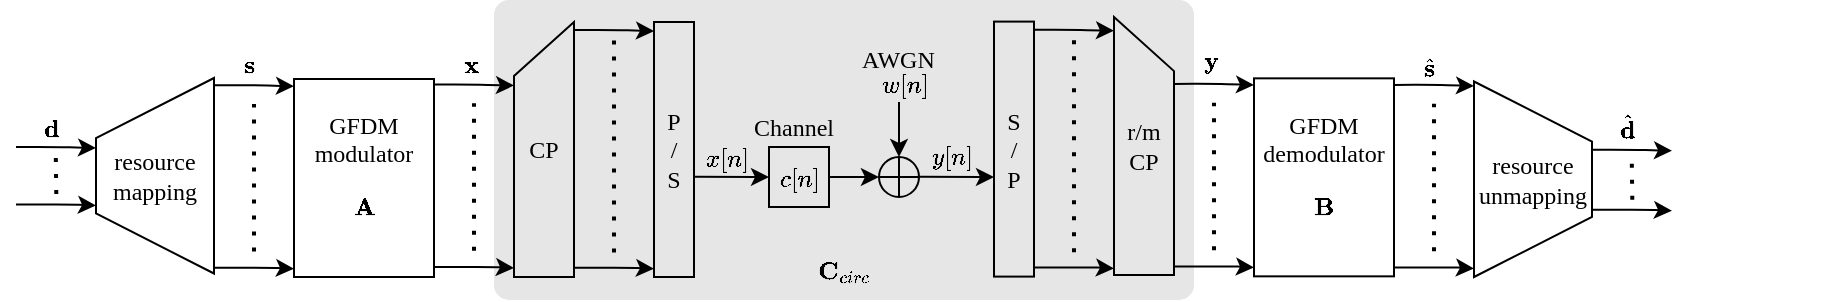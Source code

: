 <mxfile version="13.9.9" type="device"><diagram id="kgpKYQtTHZ0yAKxKKP6v" name="Page-1"><mxGraphModel dx="1106" dy="860" grid="1" gridSize="10" guides="1" tooltips="1" connect="1" arrows="1" fold="1" page="1" pageScale="1" pageWidth="850" pageHeight="1100" math="1" shadow="0"><root><mxCell id="0"/><mxCell id="1" parent="0"/><mxCell id="hkhzS2_KRgTPWEiNly8_-1" value="" style="rounded=1;whiteSpace=wrap;html=1;strokeColor=none;fillColor=#E6E6E6;arcSize=5;" parent="1" vertex="1"><mxGeometry x="260" y="180" width="350" height="150" as="geometry"/></mxCell><mxCell id="mlKEXU8RvEvhg793acPe-8" value="&lt;span style=&quot;color: rgb(0, 0, 0); font-size: 12px; font-style: normal; font-weight: 400; letter-spacing: normal; text-align: center; text-indent: 0px; text-transform: none; word-spacing: 0px; background-color: rgb(248, 249, 250); display: inline; float: none;&quot;&gt;$$\mathbf{d}$$&lt;/span&gt;" style="text;whiteSpace=wrap;html=1;fontFamily=Times New Roman;" parent="1" vertex="1"><mxGeometry x="33" y="219" width="10" height="40" as="geometry"/></mxCell><mxCell id="mlKEXU8RvEvhg793acPe-23" value="P&lt;br&gt;/&lt;br&gt;S" style="rounded=0;whiteSpace=wrap;html=1;fontFamily=Times New Roman;fillColor=none;" parent="1" vertex="1"><mxGeometry x="340" y="191" width="20" height="127.5" as="geometry"/></mxCell><mxCell id="mlKEXU8RvEvhg793acPe-68" style="edgeStyle=orthogonalEdgeStyle;rounded=0;orthogonalLoop=1;jettySize=auto;html=1;entryX=0.855;entryY=0.855;entryDx=0;entryDy=0;entryPerimeter=0;fontSize=24;fontFamily=Times New Roman;" parent="1" source="mlKEXU8RvEvhg793acPe-25" target="mlKEXU8RvEvhg793acPe-44" edge="1"><mxGeometry relative="1" as="geometry"/></mxCell><mxCell id="mlKEXU8RvEvhg793acPe-25" value="&lt;span&gt;$$c[n]$$&lt;/span&gt;" style="rounded=0;whiteSpace=wrap;html=1;fontFamily=Times New Roman;fillColor=none;" parent="1" vertex="1"><mxGeometry x="397.5" y="253.5" width="30" height="30" as="geometry"/></mxCell><mxCell id="mlKEXU8RvEvhg793acPe-42" value="&lt;span style=&quot;color: rgb(0 , 0 , 0) ; font-size: 12px ; font-style: normal ; font-weight: 400 ; letter-spacing: normal ; text-align: center ; text-indent: 0px ; text-transform: none ; word-spacing: 0px ; background-color: rgb(248 , 249 , 250) ; display: inline ; float: none&quot;&gt;$$y[n]$$&lt;/span&gt;" style="text;whiteSpace=wrap;html=1;fontFamily=Times New Roman;" parent="1" vertex="1"><mxGeometry x="477" y="232.05" width="12" height="40" as="geometry"/></mxCell><mxCell id="mlKEXU8RvEvhg793acPe-44" value="" style="verticalLabelPosition=bottom;verticalAlign=top;html=1;shape=mxgraph.flowchart.or;rounded=0;direction=south;rotation=45;fontFamily=Times New Roman;fillColor=none;" parent="1" vertex="1"><mxGeometry x="452.5" y="258.5" width="20" height="20" as="geometry"/></mxCell><mxCell id="mlKEXU8RvEvhg793acPe-60" value="&lt;span style=&quot;color: rgb(0 , 0 , 0) ; font-size: 12px ; font-style: normal ; font-weight: 400 ; letter-spacing: normal ; text-align: center ; text-indent: 0px ; text-transform: none ; word-spacing: 0px ; background-color: rgb(248 , 249 , 250) ; display: inline ; float: none&quot;&gt;$$w[n]$$&lt;/span&gt;" style="text;whiteSpace=wrap;html=1;fontFamily=Times New Roman;" parent="1" vertex="1"><mxGeometry x="451.5" y="195.5" width="20" height="40" as="geometry"/></mxCell><mxCell id="mlKEXU8RvEvhg793acPe-69" value="" style="endArrow=classic;html=1;fontSize=24;entryX=0.145;entryY=0.855;entryDx=0;entryDy=0;entryPerimeter=0;fontFamily=Times New Roman;" parent="1" target="mlKEXU8RvEvhg793acPe-44" edge="1"><mxGeometry width="50" height="50" relative="1" as="geometry"><mxPoint x="462.5" y="231" as="sourcePoint"/><mxPoint x="439.5" y="284.5" as="targetPoint"/></mxGeometry></mxCell><mxCell id="PncQOkQU8mbkIJzHWDiO-9" value="" style="edgeStyle=orthogonalEdgeStyle;orthogonalLoop=1;jettySize=auto;html=1;fontFamily=Times New Roman;" parent="1" edge="1"><mxGeometry relative="1" as="geometry"><mxPoint x="21" y="253.51" as="sourcePoint"/><mxPoint x="61" y="254.01" as="targetPoint"/><Array as="points"><mxPoint x="41" y="253.49"/></Array></mxGeometry></mxCell><mxCell id="PncQOkQU8mbkIJzHWDiO-10" value="" style="endArrow=none;dashed=1;html=1;dashPattern=1 3;strokeWidth=2;fontFamily=Times New Roman;" parent="1" edge="1"><mxGeometry width="50" height="50" relative="1" as="geometry"><mxPoint x="41.15" y="277.02" as="sourcePoint"/><mxPoint x="40.85" y="254.52" as="targetPoint"/></mxGeometry></mxCell><mxCell id="PncQOkQU8mbkIJzHWDiO-11" value="" style="edgeStyle=orthogonalEdgeStyle;orthogonalLoop=1;jettySize=auto;html=1;fontFamily=Times New Roman;" parent="1" edge="1"><mxGeometry relative="1" as="geometry"><mxPoint x="21" y="282.26" as="sourcePoint"/><mxPoint x="61" y="282.74" as="targetPoint"/><Array as="points"><mxPoint x="51" y="282.76"/><mxPoint x="51" y="282.76"/></Array></mxGeometry></mxCell><mxCell id="PncQOkQU8mbkIJzHWDiO-13" value="" style="edgeStyle=orthogonalEdgeStyle;orthogonalLoop=1;jettySize=auto;html=1;fontFamily=Times New Roman;" parent="1" edge="1"><mxGeometry relative="1" as="geometry"><mxPoint x="230" y="222.25" as="sourcePoint"/><mxPoint x="270" y="222.75" as="targetPoint"/><Array as="points"><mxPoint x="250" y="222.23"/></Array></mxGeometry></mxCell><mxCell id="PncQOkQU8mbkIJzHWDiO-14" value="" style="edgeStyle=orthogonalEdgeStyle;orthogonalLoop=1;jettySize=auto;html=1;fontFamily=Times New Roman;" parent="1" edge="1"><mxGeometry relative="1" as="geometry"><mxPoint x="230" y="313.52" as="sourcePoint"/><mxPoint x="270" y="314" as="targetPoint"/><Array as="points"><mxPoint x="260" y="314.02"/><mxPoint x="260" y="314.02"/></Array></mxGeometry></mxCell><mxCell id="PncQOkQU8mbkIJzHWDiO-15" value="" style="endArrow=none;dashed=1;html=1;dashPattern=1 3;strokeWidth=2;fontFamily=Times New Roman;" parent="1" edge="1"><mxGeometry width="50" height="50" relative="1" as="geometry"><mxPoint x="250" y="305.38" as="sourcePoint"/><mxPoint x="250.0" y="231.63" as="targetPoint"/></mxGeometry></mxCell><mxCell id="PncQOkQU8mbkIJzHWDiO-17" value="&lt;span&gt;CP&lt;/span&gt;" style="shape=manualInput;whiteSpace=wrap;html=1;size=27;fontFamily=Times New Roman;fillColor=none;" parent="1" vertex="1"><mxGeometry x="270" y="191" width="30" height="127.5" as="geometry"/></mxCell><mxCell id="PncQOkQU8mbkIJzHWDiO-18" value="" style="edgeStyle=orthogonalEdgeStyle;orthogonalLoop=1;jettySize=auto;html=1;fontFamily=Times New Roman;" parent="1" edge="1"><mxGeometry relative="1" as="geometry"><mxPoint x="300" y="195.03" as="sourcePoint"/><mxPoint x="340" y="195.53" as="targetPoint"/><Array as="points"><mxPoint x="320" y="195.01"/></Array></mxGeometry></mxCell><mxCell id="PncQOkQU8mbkIJzHWDiO-19" value="" style="edgeStyle=orthogonalEdgeStyle;orthogonalLoop=1;jettySize=auto;html=1;fontFamily=Times New Roman;" parent="1" edge="1"><mxGeometry relative="1" as="geometry"><mxPoint x="300" y="313.89" as="sourcePoint"/><mxPoint x="340" y="314.37" as="targetPoint"/><Array as="points"><mxPoint x="330" y="314.39"/><mxPoint x="330" y="314.39"/></Array></mxGeometry></mxCell><mxCell id="PncQOkQU8mbkIJzHWDiO-20" value="" style="endArrow=none;dashed=1;html=1;dashPattern=1 3;strokeWidth=2;fontFamily=Times New Roman;" parent="1" edge="1"><mxGeometry width="50" height="50" relative="1" as="geometry"><mxPoint x="320" y="306.25" as="sourcePoint"/><mxPoint x="320" y="198.75" as="targetPoint"/></mxGeometry></mxCell><mxCell id="PncQOkQU8mbkIJzHWDiO-28" value="S&lt;br&gt;/&lt;br&gt;P" style="rounded=0;whiteSpace=wrap;html=1;fontFamily=Times New Roman;fillColor=none;" parent="1" vertex="1"><mxGeometry x="510" y="190.8" width="20" height="127.5" as="geometry"/></mxCell><mxCell id="PncQOkQU8mbkIJzHWDiO-30" value="" style="edgeStyle=orthogonalEdgeStyle;orthogonalLoop=1;jettySize=auto;html=1;fontFamily=Times New Roman;" parent="1" edge="1"><mxGeometry relative="1" as="geometry"><mxPoint x="530" y="194.88" as="sourcePoint"/><mxPoint x="570" y="195.38" as="targetPoint"/><Array as="points"><mxPoint x="550" y="194.86"/></Array></mxGeometry></mxCell><mxCell id="PncQOkQU8mbkIJzHWDiO-31" value="" style="edgeStyle=orthogonalEdgeStyle;orthogonalLoop=1;jettySize=auto;html=1;fontFamily=Times New Roman;" parent="1" edge="1"><mxGeometry relative="1" as="geometry"><mxPoint x="530" y="313.74" as="sourcePoint"/><mxPoint x="570" y="314.22" as="targetPoint"/><Array as="points"><mxPoint x="560" y="314.24"/><mxPoint x="560" y="314.24"/></Array></mxGeometry></mxCell><mxCell id="PncQOkQU8mbkIJzHWDiO-32" value="" style="endArrow=none;dashed=1;html=1;dashPattern=1 3;strokeWidth=2;fontFamily=Times New Roman;" parent="1" edge="1"><mxGeometry width="50" height="50" relative="1" as="geometry"><mxPoint x="550" y="306.1" as="sourcePoint"/><mxPoint x="550" y="198.6" as="targetPoint"/></mxGeometry></mxCell><mxCell id="PncQOkQU8mbkIJzHWDiO-33" value="&lt;span&gt;r/m&lt;br&gt;CP&lt;/span&gt;" style="shape=manualInput;whiteSpace=wrap;html=1;size=27;flipH=1;fontFamily=Times New Roman;fillColor=none;" parent="1" vertex="1"><mxGeometry x="570" y="188.55" width="30" height="129" as="geometry"/></mxCell><mxCell id="PncQOkQU8mbkIJzHWDiO-34" value="" style="edgeStyle=orthogonalEdgeStyle;orthogonalLoop=1;jettySize=auto;html=1;fontFamily=Times New Roman;" parent="1" edge="1"><mxGeometry relative="1" as="geometry"><mxPoint x="600" y="221.94" as="sourcePoint"/><mxPoint x="640" y="222.44" as="targetPoint"/><Array as="points"><mxPoint x="620" y="221.92"/></Array></mxGeometry></mxCell><mxCell id="PncQOkQU8mbkIJzHWDiO-35" value="" style="edgeStyle=orthogonalEdgeStyle;orthogonalLoop=1;jettySize=auto;html=1;fontFamily=Times New Roman;" parent="1" edge="1"><mxGeometry relative="1" as="geometry"><mxPoint x="600" y="313.21" as="sourcePoint"/><mxPoint x="640" y="313.69" as="targetPoint"/><Array as="points"><mxPoint x="630" y="313.71"/><mxPoint x="630" y="313.71"/></Array></mxGeometry></mxCell><mxCell id="PncQOkQU8mbkIJzHWDiO-36" value="" style="endArrow=none;dashed=1;html=1;dashPattern=1 3;strokeWidth=2;fontFamily=Times New Roman;" parent="1" edge="1"><mxGeometry width="50" height="50" relative="1" as="geometry"><mxPoint x="620" y="305.07" as="sourcePoint"/><mxPoint x="620" y="231.32" as="targetPoint"/></mxGeometry></mxCell><mxCell id="PncQOkQU8mbkIJzHWDiO-46" value="" style="edgeStyle=orthogonalEdgeStyle;orthogonalLoop=1;jettySize=auto;html=1;fontFamily=Times New Roman;" parent="1" edge="1"><mxGeometry relative="1" as="geometry"><mxPoint x="809" y="254.87" as="sourcePoint"/><mxPoint x="849" y="255.37" as="targetPoint"/><Array as="points"><mxPoint x="829" y="255.37"/></Array></mxGeometry></mxCell><mxCell id="PncQOkQU8mbkIJzHWDiO-47" value="" style="endArrow=none;dashed=1;html=1;dashPattern=1 3;strokeWidth=2;fontFamily=Times New Roman;" parent="1" edge="1"><mxGeometry width="50" height="50" relative="1" as="geometry"><mxPoint x="829.15" y="279.87" as="sourcePoint"/><mxPoint x="828.85" y="257.37" as="targetPoint"/></mxGeometry></mxCell><mxCell id="PncQOkQU8mbkIJzHWDiO-48" value="" style="edgeStyle=orthogonalEdgeStyle;orthogonalLoop=1;jettySize=auto;html=1;fontFamily=Times New Roman;" parent="1" edge="1"><mxGeometry relative="1" as="geometry"><mxPoint x="809" y="284.87" as="sourcePoint"/><mxPoint x="849" y="285.35" as="targetPoint"/><Array as="points"><mxPoint x="839" y="285.37"/><mxPoint x="839" y="285.37"/></Array></mxGeometry></mxCell><mxCell id="PncQOkQU8mbkIJzHWDiO-49" value="&lt;span style=&quot;color: rgb(0, 0, 0); font-size: 12px; font-style: normal; font-weight: 400; letter-spacing: normal; text-align: center; text-indent: 0px; text-transform: none; word-spacing: 0px; background-color: rgb(248, 249, 250); display: inline; float: none;&quot;&gt;$$\hat{\mathbf{d}}$$&lt;/span&gt;" style="text;whiteSpace=wrap;html=1;fontFamily=Times New Roman;" parent="1" vertex="1"><mxGeometry x="821.15" y="216.86" width="20" height="40" as="geometry"/></mxCell><mxCell id="PncQOkQU8mbkIJzHWDiO-51" value="&lt;span style=&quot;color: rgb(0 , 0 , 0) ; font-size: 12px ; font-style: normal ; font-weight: 400 ; letter-spacing: normal ; text-align: center ; text-indent: 0px ; text-transform: none ; word-spacing: 0px ; background-color: rgb(248 , 249 , 250) ; display: inline ; float: none&quot;&gt;$${x[n]}$$&lt;/span&gt;" style="text;whiteSpace=wrap;html=1;fontFamily=Times New Roman;" parent="1" vertex="1"><mxGeometry x="364" y="233.25" width="12" height="40" as="geometry"/></mxCell><mxCell id="PncQOkQU8mbkIJzHWDiO-52" value="&lt;span style=&quot;color: rgb(0, 0, 0); font-size: 12px; font-style: normal; font-weight: 400; letter-spacing: normal; text-align: center; text-indent: 0px; text-transform: none; word-spacing: 0px; display: inline; float: none;&quot;&gt;Channel&lt;/span&gt;" style="text;whiteSpace=wrap;html=1;fontFamily=Times New Roman;labelBackgroundColor=none;" parent="1" vertex="1"><mxGeometry x="388" y="230" width="49" height="20" as="geometry"/></mxCell><mxCell id="PncQOkQU8mbkIJzHWDiO-53" value="&lt;span style=&quot;color: rgb(0, 0, 0); font-size: 12px; font-style: normal; font-weight: 400; letter-spacing: normal; text-align: center; text-indent: 0px; text-transform: none; word-spacing: 0px; background-color: rgb(248, 249, 250); display: inline; float: none;&quot;&gt;$${\mathbf{x}}$$&lt;/span&gt;" style="text;whiteSpace=wrap;html=1;fontFamily=Times New Roman;" parent="1" vertex="1"><mxGeometry x="243" y="186.5" width="12" height="40" as="geometry"/></mxCell><mxCell id="PncQOkQU8mbkIJzHWDiO-54" value="&lt;span style=&quot;color: rgb(0, 0, 0); font-size: 12px; font-style: normal; font-weight: 400; letter-spacing: normal; text-align: center; text-indent: 0px; text-transform: none; word-spacing: 0px; background-color: rgb(248, 249, 250); display: inline; float: none;&quot;&gt;$${\mathbf{y}}$$&lt;/span&gt;" style="text;whiteSpace=wrap;html=1;fontFamily=Times New Roman;" parent="1" vertex="1"><mxGeometry x="613" y="184.8" width="12" height="40" as="geometry"/></mxCell><mxCell id="PncQOkQU8mbkIJzHWDiO-57" value="&lt;span style=&quot;color: rgb(0, 0, 0); font-size: 12px; font-style: normal; font-weight: 400; letter-spacing: normal; text-align: center; text-indent: 0px; text-transform: none; word-spacing: 0px; background-color: rgb(248, 249, 250); display: inline; float: none;&quot;&gt;$${\mathbf{s}}$$&lt;/span&gt;" style="text;whiteSpace=wrap;html=1;fontFamily=Times New Roman;" parent="1" vertex="1"><mxGeometry x="133" y="186.5" width="12" height="40" as="geometry"/></mxCell><mxCell id="PncQOkQU8mbkIJzHWDiO-63" value="" style="endArrow=classic;html=1;fontFamily=Times New Roman;entryX=0;entryY=0.5;entryDx=0;entryDy=0;" parent="1" edge="1" target="mlKEXU8RvEvhg793acPe-25"><mxGeometry width="50" height="50" relative="1" as="geometry"><mxPoint x="360" y="268.38" as="sourcePoint"/><mxPoint x="387" y="268" as="targetPoint"/></mxGeometry></mxCell><mxCell id="PncQOkQU8mbkIJzHWDiO-65" value="&lt;span style=&quot;color: rgb(0, 0, 0); font-size: 12px; font-style: normal; font-weight: 400; letter-spacing: normal; text-align: center; text-indent: 0px; text-transform: none; word-spacing: 0px; display: inline; float: none;&quot;&gt;AWGN&lt;/span&gt;" style="text;whiteSpace=wrap;html=1;fontFamily=Times New Roman;labelBackgroundColor=none;" parent="1" vertex="1"><mxGeometry x="442" y="195.5" width="39" height="20" as="geometry"/></mxCell><mxCell id="Cc_f6WfauAv7iF329zKP-2" value="GFDM&lt;br&gt;modulator&lt;br&gt;$$\mathbf{A}$$" style="rounded=0;whiteSpace=wrap;html=1;fontFamily=Times New Roman;fillColor=none;" parent="1" vertex="1"><mxGeometry x="160" y="219.5" width="70" height="99" as="geometry"/></mxCell><mxCell id="Cc_f6WfauAv7iF329zKP-3" value="" style="edgeStyle=orthogonalEdgeStyle;orthogonalLoop=1;jettySize=auto;html=1;fontFamily=Times New Roman;" parent="1" edge="1"><mxGeometry relative="1" as="geometry"><mxPoint x="120" y="222.63" as="sourcePoint"/><mxPoint x="160" y="223.13" as="targetPoint"/><Array as="points"><mxPoint x="140" y="222.61"/></Array></mxGeometry></mxCell><mxCell id="Cc_f6WfauAv7iF329zKP-4" value="" style="edgeStyle=orthogonalEdgeStyle;orthogonalLoop=1;jettySize=auto;html=1;fontFamily=Times New Roman;" parent="1" edge="1"><mxGeometry relative="1" as="geometry"><mxPoint x="120" y="313.9" as="sourcePoint"/><mxPoint x="160" y="314.38" as="targetPoint"/><Array as="points"><mxPoint x="150" y="314.4"/><mxPoint x="150" y="314.4"/></Array></mxGeometry></mxCell><mxCell id="Cc_f6WfauAv7iF329zKP-5" value="" style="endArrow=none;dashed=1;html=1;dashPattern=1 3;strokeWidth=2;fontFamily=Times New Roman;" parent="1" edge="1"><mxGeometry width="50" height="50" relative="1" as="geometry"><mxPoint x="140" y="305.76" as="sourcePoint"/><mxPoint x="140" y="232.01" as="targetPoint"/></mxGeometry></mxCell><mxCell id="Cc_f6WfauAv7iF329zKP-7" value="resource&lt;br&gt;mapping" style="shape=trapezoid;perimeter=trapezoidPerimeter;whiteSpace=wrap;html=1;fixedSize=1;fillColor=none;rotation=0;fontFamily=Times New Roman;labelPosition=center;verticalLabelPosition=middle;align=center;verticalAlign=middle;direction=north;size=30.01;" parent="1" vertex="1"><mxGeometry x="61" y="219" width="59" height="97.75" as="geometry"/></mxCell><mxCell id="Cc_f6WfauAv7iF329zKP-11" value="GFDM&lt;br&gt;demodulator&lt;br&gt;$$\mathbf{B}$$" style="rounded=0;whiteSpace=wrap;html=1;fontFamily=Times New Roman;fillColor=none;" parent="1" vertex="1"><mxGeometry x="640" y="219.17" width="70" height="99" as="geometry"/></mxCell><mxCell id="Cc_f6WfauAv7iF329zKP-12" value="resource&lt;br&gt;unmapping" style="shape=trapezoid;perimeter=trapezoidPerimeter;whiteSpace=wrap;html=1;fixedSize=1;fillColor=none;rotation=0;fontFamily=Times New Roman;labelPosition=center;verticalLabelPosition=middle;align=center;verticalAlign=middle;direction=south;size=30.01;horizontal=1;" parent="1" vertex="1"><mxGeometry x="750" y="220.75" width="59" height="97.75" as="geometry"/></mxCell><mxCell id="Cc_f6WfauAv7iF329zKP-13" value="" style="edgeStyle=orthogonalEdgeStyle;orthogonalLoop=1;jettySize=auto;html=1;fontFamily=Times New Roman;" parent="1" edge="1"><mxGeometry relative="1" as="geometry"><mxPoint x="710" y="222.44" as="sourcePoint"/><mxPoint x="750" y="222.94" as="targetPoint"/><Array as="points"><mxPoint x="730" y="222.42"/></Array></mxGeometry></mxCell><mxCell id="Cc_f6WfauAv7iF329zKP-14" value="" style="edgeStyle=orthogonalEdgeStyle;orthogonalLoop=1;jettySize=auto;html=1;fontFamily=Times New Roman;" parent="1" edge="1"><mxGeometry relative="1" as="geometry"><mxPoint x="710" y="313.71" as="sourcePoint"/><mxPoint x="750" y="314.19" as="targetPoint"/><Array as="points"><mxPoint x="740" y="314.21"/><mxPoint x="740" y="314.21"/></Array></mxGeometry></mxCell><mxCell id="Cc_f6WfauAv7iF329zKP-15" value="" style="endArrow=none;dashed=1;html=1;dashPattern=1 3;strokeWidth=2;fontFamily=Times New Roman;" parent="1" edge="1"><mxGeometry width="50" height="50" relative="1" as="geometry"><mxPoint x="730" y="305.57" as="sourcePoint"/><mxPoint x="730" y="231.82" as="targetPoint"/></mxGeometry></mxCell><mxCell id="Cc_f6WfauAv7iF329zKP-17" value="&lt;span style=&quot;color: rgb(0 , 0 , 0) ; font-size: 12px ; font-style: normal ; font-weight: 400 ; letter-spacing: normal ; text-align: center ; text-indent: 0px ; text-transform: none ; word-spacing: 0px ; background-color: rgb(248 , 249 , 250) ; display: inline ; float: none&quot;&gt;$$\hat{\mathbf{s}}$$&lt;/span&gt;" style="text;whiteSpace=wrap;html=1;fontFamily=Times New Roman;" parent="1" vertex="1"><mxGeometry x="723" y="188.3" width="20" height="40" as="geometry"/></mxCell><mxCell id="hkhzS2_KRgTPWEiNly8_-2" value="&lt;span style=&quot;color: rgb(0 , 0 , 0) ; font-size: 12px ; font-style: normal ; font-weight: 400 ; letter-spacing: normal ; text-indent: 0px ; text-transform: none ; word-spacing: 0px ; background-color: rgb(248 , 249 , 250) ; display: inline ; float: none&quot;&gt;$${\mathbf{C}_{circ}}$$&lt;/span&gt;" style="text;whiteSpace=wrap;html=1;fontFamily=Times New Roman;align=center;" parent="1" vertex="1"><mxGeometry x="417.75" y="290" width="34.5" height="40" as="geometry"/></mxCell><mxCell id="6JoRwTdS4jxHJIixL87w-1" value="" style="endArrow=classic;html=1;fontFamily=Times New Roman;entryX=0;entryY=0.5;entryDx=0;entryDy=0;" edge="1" parent="1"><mxGeometry width="50" height="50" relative="1" as="geometry"><mxPoint x="472.5" y="268.42" as="sourcePoint"/><mxPoint x="510" y="268.54" as="targetPoint"/></mxGeometry></mxCell></root></mxGraphModel></diagram></mxfile>